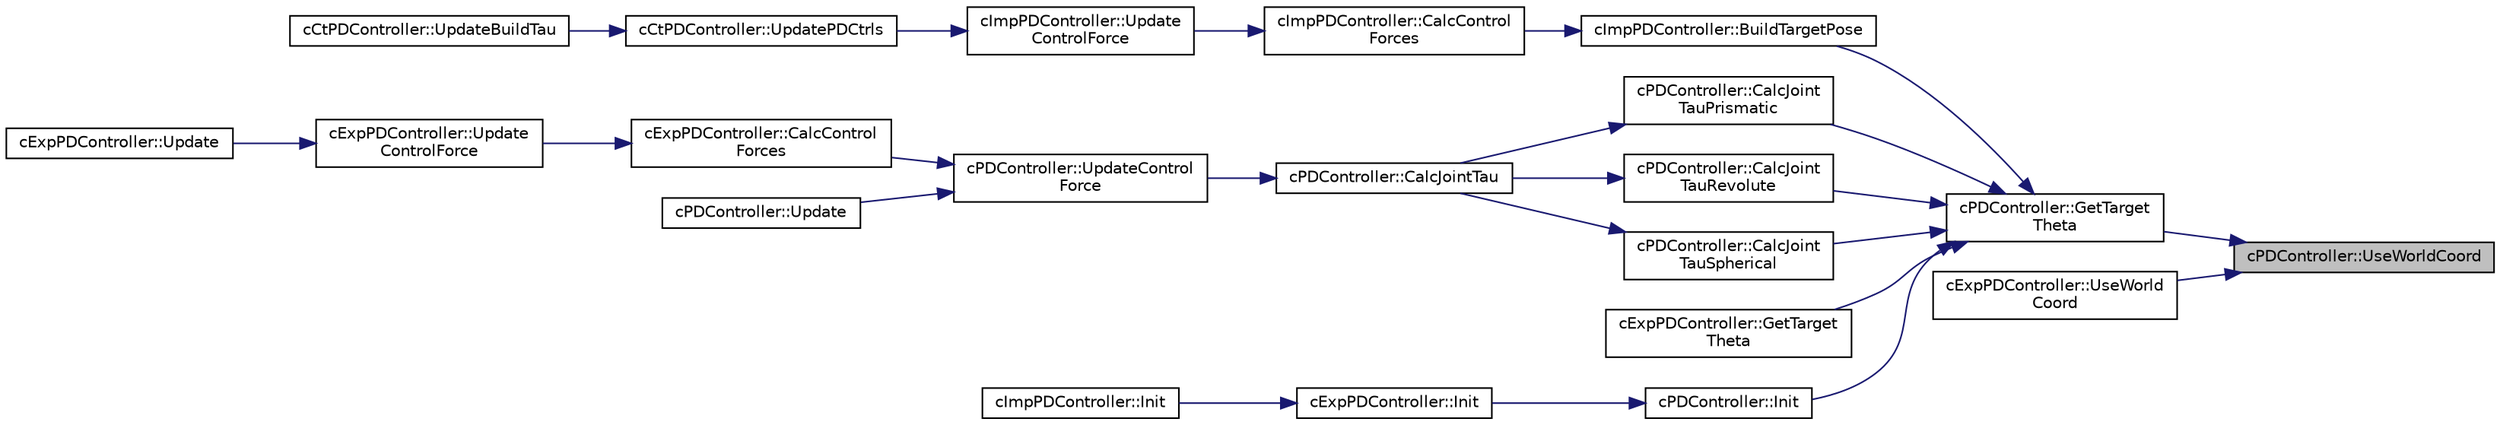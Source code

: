 digraph "cPDController::UseWorldCoord"
{
 // LATEX_PDF_SIZE
  edge [fontname="Helvetica",fontsize="10",labelfontname="Helvetica",labelfontsize="10"];
  node [fontname="Helvetica",fontsize="10",shape=record];
  rankdir="RL";
  Node1 [label="cPDController::UseWorldCoord",height=0.2,width=0.4,color="black", fillcolor="grey75", style="filled", fontcolor="black",tooltip=" "];
  Node1 -> Node2 [dir="back",color="midnightblue",fontsize="10",style="solid",fontname="Helvetica"];
  Node2 [label="cPDController::GetTarget\lTheta",height=0.2,width=0.4,color="black", fillcolor="white", style="filled",URL="$classc_p_d_controller.html#a6cdb7ada883910dfb5571110ade2d1aa",tooltip=" "];
  Node2 -> Node3 [dir="back",color="midnightblue",fontsize="10",style="solid",fontname="Helvetica"];
  Node3 [label="cImpPDController::BuildTargetPose",height=0.2,width=0.4,color="black", fillcolor="white", style="filled",URL="$classc_imp_p_d_controller.html#ab0cbdb157d74f97bdd3a97560de89e3c",tooltip=" "];
  Node3 -> Node4 [dir="back",color="midnightblue",fontsize="10",style="solid",fontname="Helvetica"];
  Node4 [label="cImpPDController::CalcControl\lForces",height=0.2,width=0.4,color="black", fillcolor="white", style="filled",URL="$classc_imp_p_d_controller.html#ad842a2f1c8e4fcc041e5e5c92251711f",tooltip=" "];
  Node4 -> Node5 [dir="back",color="midnightblue",fontsize="10",style="solid",fontname="Helvetica"];
  Node5 [label="cImpPDController::Update\lControlForce",height=0.2,width=0.4,color="black", fillcolor="white", style="filled",URL="$classc_imp_p_d_controller.html#a1720b102b3336b93c5d09d6740492eec",tooltip=" "];
  Node5 -> Node6 [dir="back",color="midnightblue",fontsize="10",style="solid",fontname="Helvetica"];
  Node6 [label="cCtPDController::UpdatePDCtrls",height=0.2,width=0.4,color="black", fillcolor="white", style="filled",URL="$classc_ct_p_d_controller.html#a6125968b7f2f754ff772124f23ad6298",tooltip=" "];
  Node6 -> Node7 [dir="back",color="midnightblue",fontsize="10",style="solid",fontname="Helvetica"];
  Node7 [label="cCtPDController::UpdateBuildTau",height=0.2,width=0.4,color="black", fillcolor="white", style="filled",URL="$classc_ct_p_d_controller.html#a60b43d5fabd5bd4f6d9528f09115e11d",tooltip=" "];
  Node2 -> Node8 [dir="back",color="midnightblue",fontsize="10",style="solid",fontname="Helvetica"];
  Node8 [label="cPDController::CalcJoint\lTauPrismatic",height=0.2,width=0.4,color="black", fillcolor="white", style="filled",URL="$classc_p_d_controller.html#ab772d609979765d7f638829d24c9c25f",tooltip=" "];
  Node8 -> Node9 [dir="back",color="midnightblue",fontsize="10",style="solid",fontname="Helvetica"];
  Node9 [label="cPDController::CalcJointTau",height=0.2,width=0.4,color="black", fillcolor="white", style="filled",URL="$classc_p_d_controller.html#a61098c094ba822326b5b3e1f8815b45d",tooltip=" "];
  Node9 -> Node10 [dir="back",color="midnightblue",fontsize="10",style="solid",fontname="Helvetica"];
  Node10 [label="cPDController::UpdateControl\lForce",height=0.2,width=0.4,color="black", fillcolor="white", style="filled",URL="$classc_p_d_controller.html#a55bc39133f19f258f9765c6619838f92",tooltip=" "];
  Node10 -> Node11 [dir="back",color="midnightblue",fontsize="10",style="solid",fontname="Helvetica"];
  Node11 [label="cExpPDController::CalcControl\lForces",height=0.2,width=0.4,color="black", fillcolor="white", style="filled",URL="$classc_exp_p_d_controller.html#ab89c0bc19d88877c69b48c32a2afe9e2",tooltip=" "];
  Node11 -> Node12 [dir="back",color="midnightblue",fontsize="10",style="solid",fontname="Helvetica"];
  Node12 [label="cExpPDController::Update\lControlForce",height=0.2,width=0.4,color="black", fillcolor="white", style="filled",URL="$classc_exp_p_d_controller.html#a6b4a1188fd67fed8f631f6ce415c4736",tooltip=" "];
  Node12 -> Node13 [dir="back",color="midnightblue",fontsize="10",style="solid",fontname="Helvetica"];
  Node13 [label="cExpPDController::Update",height=0.2,width=0.4,color="black", fillcolor="white", style="filled",URL="$classc_exp_p_d_controller.html#a82436261295d0a3082a276bfbc2e7ff8",tooltip=" "];
  Node10 -> Node14 [dir="back",color="midnightblue",fontsize="10",style="solid",fontname="Helvetica"];
  Node14 [label="cPDController::Update",height=0.2,width=0.4,color="black", fillcolor="white", style="filled",URL="$classc_p_d_controller.html#a21691ce60be812e16d73e13a909b5698",tooltip=" "];
  Node2 -> Node15 [dir="back",color="midnightblue",fontsize="10",style="solid",fontname="Helvetica"];
  Node15 [label="cPDController::CalcJoint\lTauRevolute",height=0.2,width=0.4,color="black", fillcolor="white", style="filled",URL="$classc_p_d_controller.html#a319ce63bb811cb82b571138a090d2bf5",tooltip=" "];
  Node15 -> Node9 [dir="back",color="midnightblue",fontsize="10",style="solid",fontname="Helvetica"];
  Node2 -> Node16 [dir="back",color="midnightblue",fontsize="10",style="solid",fontname="Helvetica"];
  Node16 [label="cPDController::CalcJoint\lTauSpherical",height=0.2,width=0.4,color="black", fillcolor="white", style="filled",URL="$classc_p_d_controller.html#a6db5c1ae59f16bf20dd98c2d86772d38",tooltip=" "];
  Node16 -> Node9 [dir="back",color="midnightblue",fontsize="10",style="solid",fontname="Helvetica"];
  Node2 -> Node17 [dir="back",color="midnightblue",fontsize="10",style="solid",fontname="Helvetica"];
  Node17 [label="cExpPDController::GetTarget\lTheta",height=0.2,width=0.4,color="black", fillcolor="white", style="filled",URL="$classc_exp_p_d_controller.html#ad48233e9721ad4c9a72121ce013c553f",tooltip=" "];
  Node2 -> Node18 [dir="back",color="midnightblue",fontsize="10",style="solid",fontname="Helvetica"];
  Node18 [label="cPDController::Init",height=0.2,width=0.4,color="black", fillcolor="white", style="filled",URL="$classc_p_d_controller.html#a760e2468925bff63cd0966b1a0f20c13",tooltip=" "];
  Node18 -> Node19 [dir="back",color="midnightblue",fontsize="10",style="solid",fontname="Helvetica"];
  Node19 [label="cExpPDController::Init",height=0.2,width=0.4,color="black", fillcolor="white", style="filled",URL="$classc_exp_p_d_controller.html#a3aac3bb46f672354b1b4991bc5cbb297",tooltip=" "];
  Node19 -> Node20 [dir="back",color="midnightblue",fontsize="10",style="solid",fontname="Helvetica"];
  Node20 [label="cImpPDController::Init",height=0.2,width=0.4,color="black", fillcolor="white", style="filled",URL="$classc_imp_p_d_controller.html#a3088ee721f685b485cc6084907c292a5",tooltip=" "];
  Node1 -> Node21 [dir="back",color="midnightblue",fontsize="10",style="solid",fontname="Helvetica"];
  Node21 [label="cExpPDController::UseWorld\lCoord",height=0.2,width=0.4,color="black", fillcolor="white", style="filled",URL="$classc_exp_p_d_controller.html#ac4d43114fc68227223dd7d8380e9d4b3",tooltip=" "];
}
